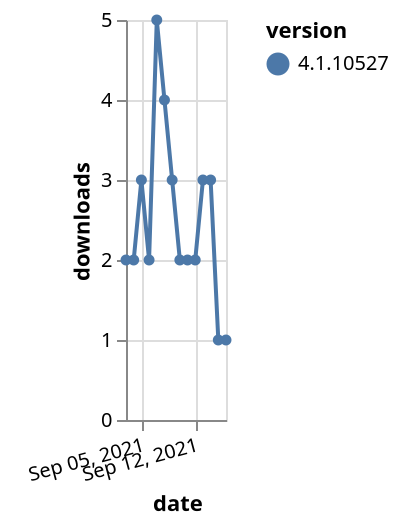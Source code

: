 {"$schema": "https://vega.github.io/schema/vega-lite/v5.json", "description": "A simple bar chart with embedded data.", "data": {"values": [{"date": "2021-09-03", "total": 9469, "delta": 2, "version": "4.1.10527"}, {"date": "2021-09-04", "total": 9471, "delta": 2, "version": "4.1.10527"}, {"date": "2021-09-05", "total": 9474, "delta": 3, "version": "4.1.10527"}, {"date": "2021-09-06", "total": 9476, "delta": 2, "version": "4.1.10527"}, {"date": "2021-09-07", "total": 9481, "delta": 5, "version": "4.1.10527"}, {"date": "2021-09-08", "total": 9485, "delta": 4, "version": "4.1.10527"}, {"date": "2021-09-09", "total": 9488, "delta": 3, "version": "4.1.10527"}, {"date": "2021-09-10", "total": 9490, "delta": 2, "version": "4.1.10527"}, {"date": "2021-09-11", "total": 9492, "delta": 2, "version": "4.1.10527"}, {"date": "2021-09-12", "total": 9494, "delta": 2, "version": "4.1.10527"}, {"date": "2021-09-13", "total": 9497, "delta": 3, "version": "4.1.10527"}, {"date": "2021-09-14", "total": 9500, "delta": 3, "version": "4.1.10527"}, {"date": "2021-09-15", "total": 9501, "delta": 1, "version": "4.1.10527"}, {"date": "2021-09-16", "total": 9502, "delta": 1, "version": "4.1.10527"}]}, "width": "container", "mark": {"type": "line", "point": {"filled": true}}, "encoding": {"x": {"field": "date", "type": "temporal", "timeUnit": "yearmonthdate", "title": "date", "axis": {"labelAngle": -15}}, "y": {"field": "delta", "type": "quantitative", "title": "downloads"}, "color": {"field": "version", "type": "nominal"}, "tooltip": {"field": "delta"}}}